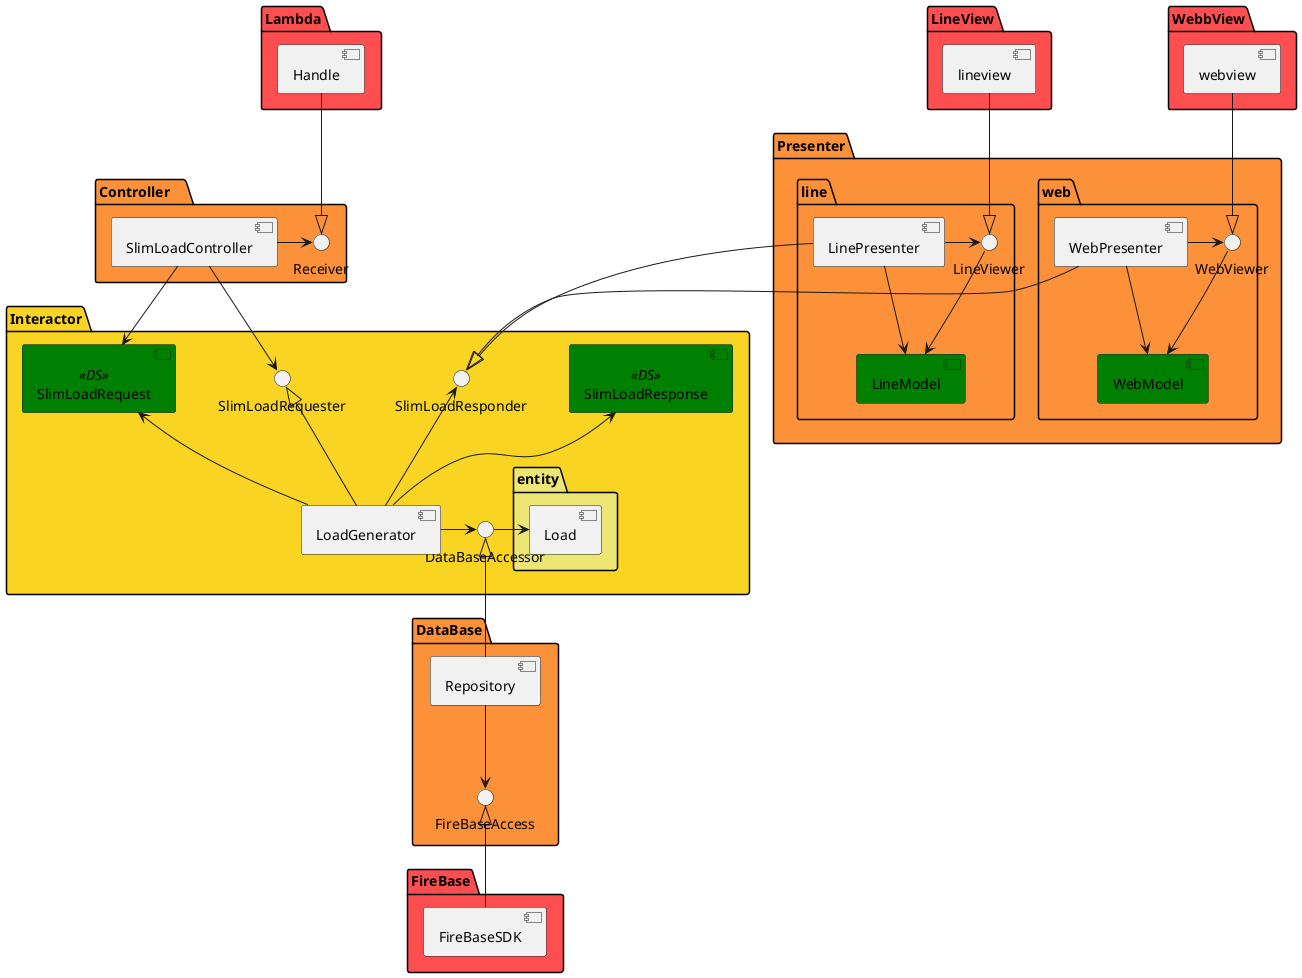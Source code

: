 @startuml
package Interactor #f9d423{
    interface DataBaseAccessor
    component LoadGenerator
    component SlimLoadResponse<<DS>>#Green
    component SlimLoadRequest<<DS>>#Green
    interface SlimLoadRequester
    interface SlimLoadResponder

    LoadGenerator -right-> DataBaseAccessor
    LoadGenerator -up-> SlimLoadResponse
    LoadGenerator -up-> SlimLoadRequest
    LoadGenerator -up-> SlimLoadResponder
    SlimLoadRequester <|-down- LoadGenerator

    package entity #ede574{
        component Load
    }
    DataBaseAccessor -right-> Load
}

package Controller　#fc913a{
    component SlimLoadController
    interface Receiver
    Receiver <-left- SlimLoadController
}

package DataBase#fc913a{
    component Repository
    interface FireBaseAccess

    Repository -down-> FireBaseAccess
}

package FireBase#ff4e50{
    component FireBaseSDK
}

package Presenter#fc913a{
    package web {
        component WebModel #Green
        component WebPresenter
        WebPresenter -down-> WebModel
        interface WebViewer
        WebViewer -down-> WebModel
        WebPresenter -right-> WebViewer
    }

    package line {
        component LineModel #Green
        component LinePresenter
        LinePresenter -down-> LineModel
        interface LineViewer
        LineViewer -down-> LineModel
        LinePresenter -right-> LineViewer
    }
}

package LineView #ff4e50 {
    component lineview
}

package WebbView #ff4e50 {
    component webview
}

package Lambda #ff4e50 {
   component Handle

}

' Controller => Interactor
SlimLoadController -down-> SlimLoadRequest
SlimLoadController -down-> SlimLoadRequester

' Presenter => Interactor
LinePresenter -down-|> SlimLoadResponder
WebPresenter -down-|> SlimLoadResponder


' DataBase => Interactor
Repository -up-|> DataBaseAccessor

' Lambda => Presenter/Controller
Handle -down-|> Receiver

' FireBase => DataBase
FireBaseSDK -up-|> FireBaseAccess

' Presenter => View
lineview -down-|> LineViewer
webview -down-|> WebViewer

@enduml

